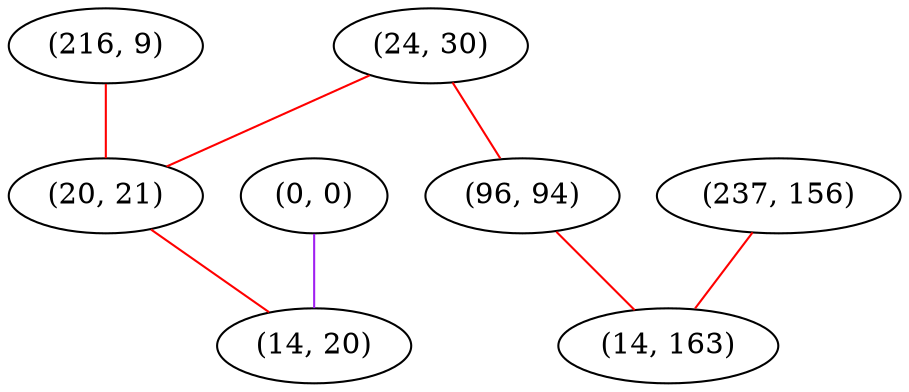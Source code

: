 graph "" {
"(216, 9)";
"(24, 30)";
"(0, 0)";
"(20, 21)";
"(237, 156)";
"(96, 94)";
"(14, 163)";
"(14, 20)";
"(216, 9)" -- "(20, 21)"  [color=red, key=0, weight=1];
"(24, 30)" -- "(20, 21)"  [color=red, key=0, weight=1];
"(24, 30)" -- "(96, 94)"  [color=red, key=0, weight=1];
"(0, 0)" -- "(14, 20)"  [color=purple, key=0, weight=4];
"(20, 21)" -- "(14, 20)"  [color=red, key=0, weight=1];
"(237, 156)" -- "(14, 163)"  [color=red, key=0, weight=1];
"(96, 94)" -- "(14, 163)"  [color=red, key=0, weight=1];
}
